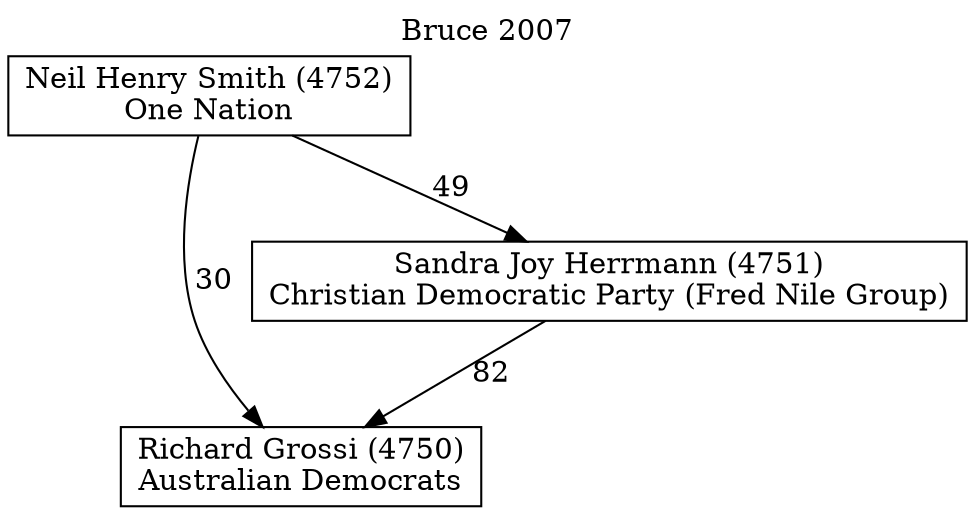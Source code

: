 // House preference flow
digraph "Richard Grossi (4750)_Bruce_2007" {
	graph [label="Bruce 2007" labelloc=t mclimit=10]
	node [shape=box]
	"Richard Grossi (4750)" [label="Richard Grossi (4750)
Australian Democrats"]
	"Sandra Joy Herrmann (4751)" [label="Sandra Joy Herrmann (4751)
Christian Democratic Party (Fred Nile Group)"]
	"Neil Henry Smith (4752)" [label="Neil Henry Smith (4752)
One Nation"]
	"Sandra Joy Herrmann (4751)" -> "Richard Grossi (4750)" [label=82]
	"Neil Henry Smith (4752)" -> "Sandra Joy Herrmann (4751)" [label=49]
	"Neil Henry Smith (4752)" -> "Richard Grossi (4750)" [label=30]
}
